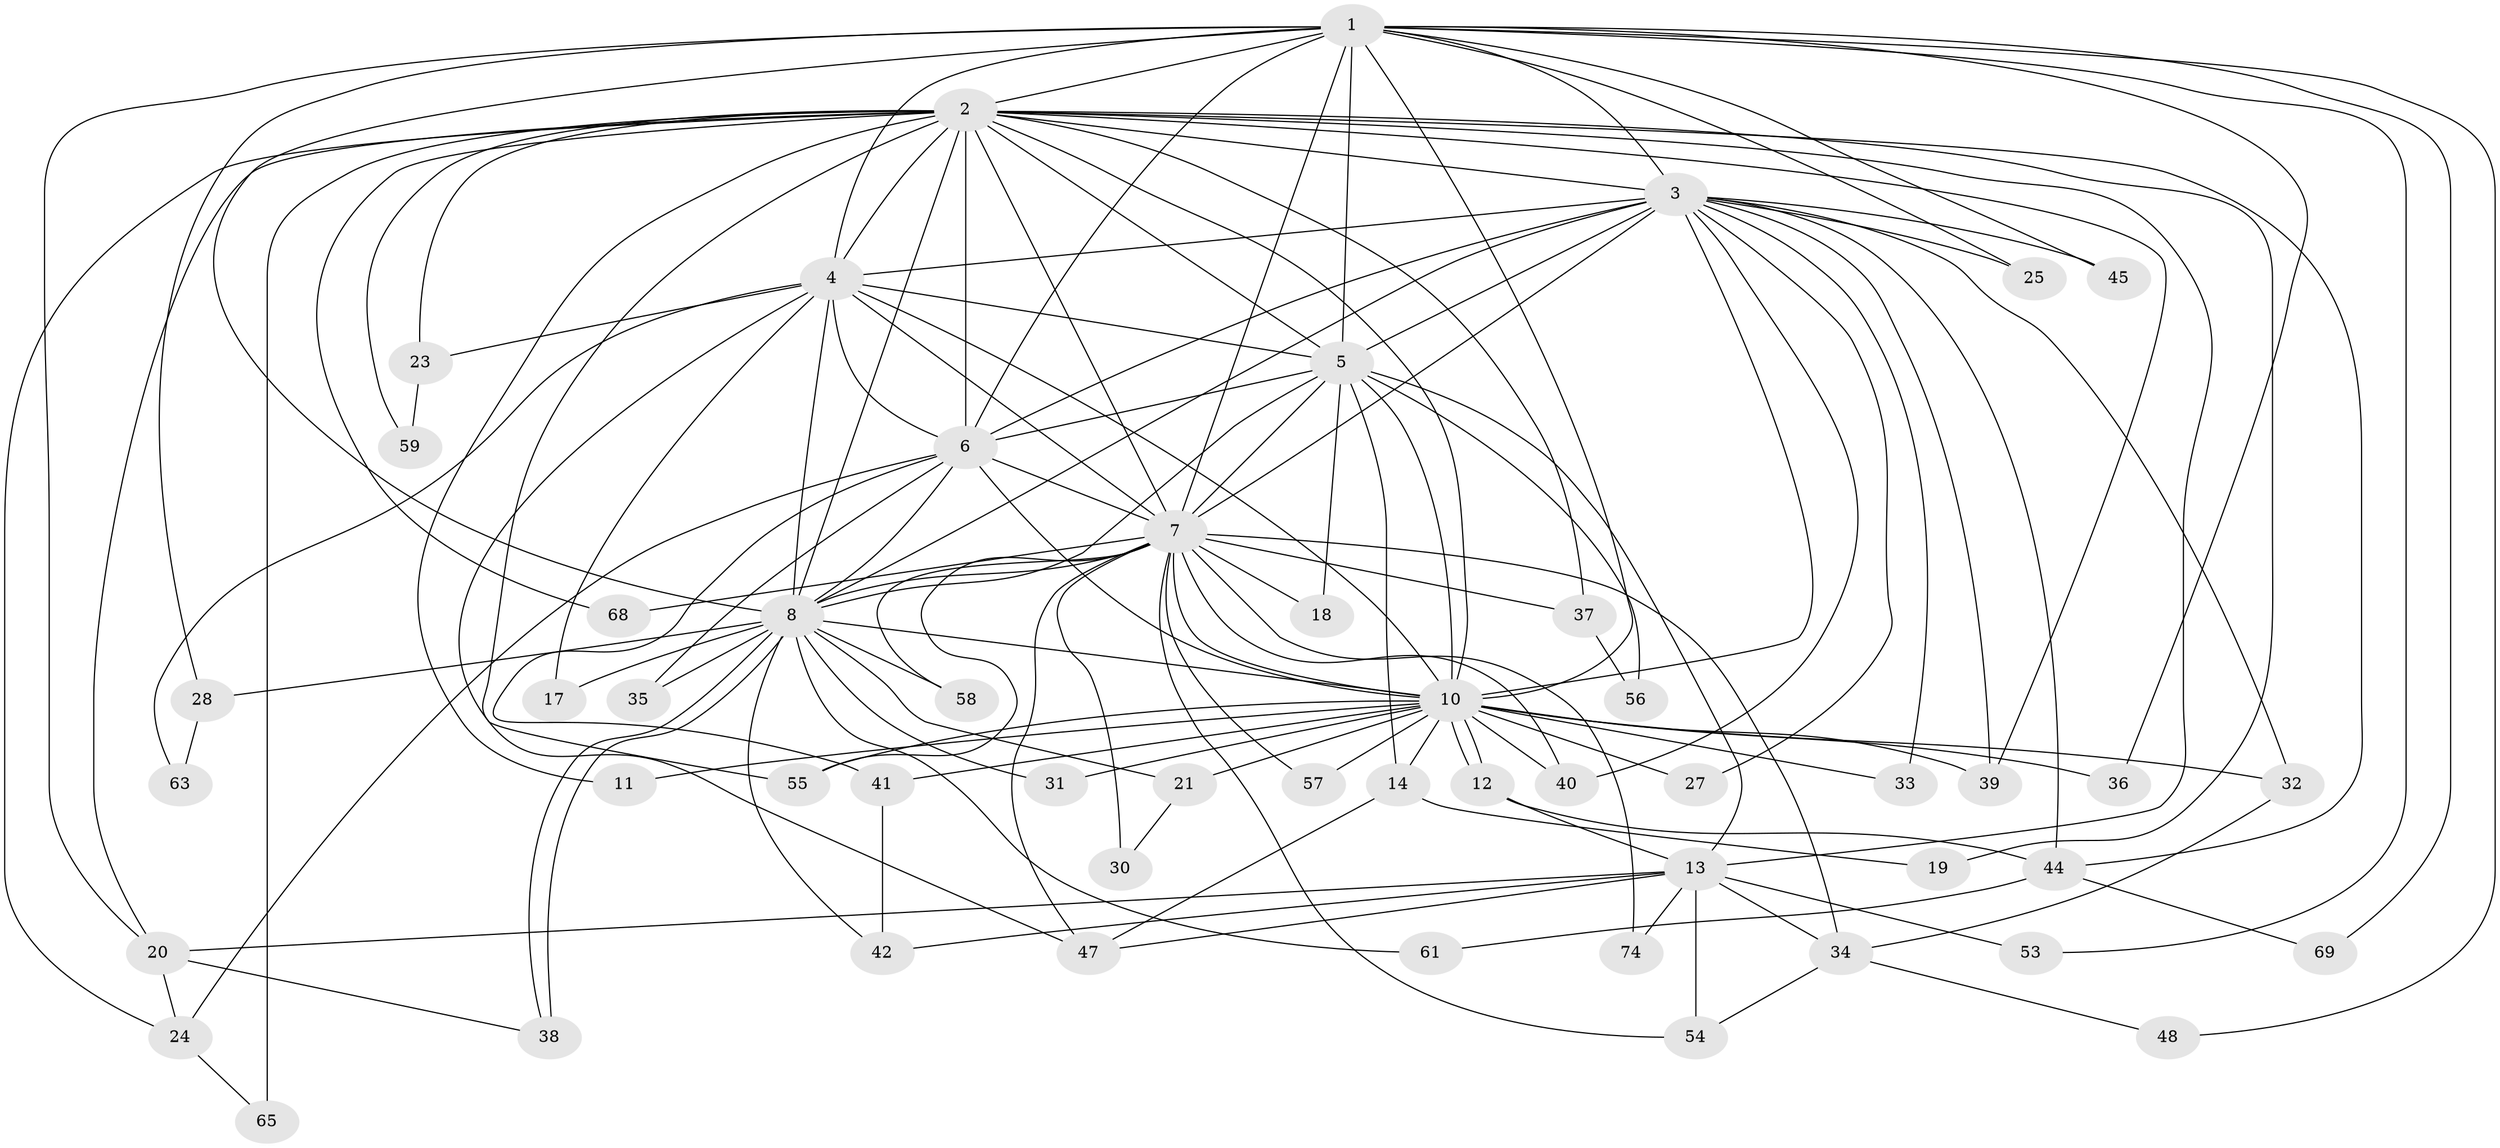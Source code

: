 // Generated by graph-tools (version 1.1) at 2025/51/02/27/25 19:51:41]
// undirected, 53 vertices, 137 edges
graph export_dot {
graph [start="1"]
  node [color=gray90,style=filled];
  1 [super="+16"];
  2 [super="+71"];
  3 [super="+46"];
  4 [super="+26"];
  5 [super="+49"];
  6 [super="+9"];
  7 [super="+15"];
  8 [super="+73"];
  10 [super="+22"];
  11;
  12;
  13 [super="+29"];
  14 [super="+50"];
  17;
  18;
  19;
  20;
  21;
  23;
  24 [super="+43"];
  25;
  27;
  28;
  30 [super="+51"];
  31;
  32;
  33;
  34 [super="+70"];
  35;
  36;
  37;
  38 [super="+67"];
  39 [super="+62"];
  40;
  41;
  42 [super="+72"];
  44 [super="+52"];
  45;
  47 [super="+60"];
  48;
  53;
  54 [super="+66"];
  55 [super="+64"];
  56;
  57;
  58;
  59;
  61;
  63;
  65;
  68;
  69;
  74;
  1 -- 2;
  1 -- 3;
  1 -- 4;
  1 -- 5 [weight=2];
  1 -- 6 [weight=2];
  1 -- 7;
  1 -- 8;
  1 -- 10;
  1 -- 25;
  1 -- 45;
  1 -- 48;
  1 -- 53;
  1 -- 69;
  1 -- 20;
  1 -- 36;
  1 -- 28;
  2 -- 3;
  2 -- 4;
  2 -- 5;
  2 -- 6 [weight=2];
  2 -- 7;
  2 -- 8;
  2 -- 10;
  2 -- 11;
  2 -- 13;
  2 -- 19;
  2 -- 20;
  2 -- 23;
  2 -- 24;
  2 -- 37;
  2 -- 44;
  2 -- 55;
  2 -- 59;
  2 -- 65 [weight=2];
  2 -- 68;
  2 -- 39;
  3 -- 4 [weight=2];
  3 -- 5;
  3 -- 6 [weight=2];
  3 -- 7;
  3 -- 8;
  3 -- 10;
  3 -- 25;
  3 -- 27;
  3 -- 32;
  3 -- 33;
  3 -- 39;
  3 -- 45;
  3 -- 40;
  3 -- 44;
  4 -- 5;
  4 -- 6 [weight=2];
  4 -- 7;
  4 -- 8;
  4 -- 10;
  4 -- 17;
  4 -- 23;
  4 -- 47;
  4 -- 63;
  5 -- 6 [weight=2];
  5 -- 7;
  5 -- 8 [weight=2];
  5 -- 10;
  5 -- 14;
  5 -- 18;
  5 -- 56;
  5 -- 13;
  6 -- 7 [weight=2];
  6 -- 8 [weight=2];
  6 -- 10 [weight=2];
  6 -- 41;
  6 -- 35;
  6 -- 24;
  7 -- 8 [weight=2];
  7 -- 10;
  7 -- 30 [weight=2];
  7 -- 37;
  7 -- 40;
  7 -- 55;
  7 -- 57;
  7 -- 68;
  7 -- 74;
  7 -- 18;
  7 -- 58;
  7 -- 34;
  7 -- 47;
  7 -- 54;
  8 -- 10 [weight=2];
  8 -- 17;
  8 -- 21;
  8 -- 28;
  8 -- 31;
  8 -- 35;
  8 -- 38;
  8 -- 38;
  8 -- 58;
  8 -- 61;
  8 -- 42;
  10 -- 11;
  10 -- 12;
  10 -- 12;
  10 -- 14;
  10 -- 21;
  10 -- 27;
  10 -- 31;
  10 -- 32;
  10 -- 33;
  10 -- 36;
  10 -- 39;
  10 -- 40;
  10 -- 41;
  10 -- 57;
  10 -- 55;
  12 -- 13;
  12 -- 44;
  13 -- 34;
  13 -- 47;
  13 -- 54;
  13 -- 74;
  13 -- 42;
  13 -- 53;
  13 -- 20;
  14 -- 19;
  14 -- 47;
  20 -- 24;
  20 -- 38;
  21 -- 30;
  23 -- 59;
  24 -- 65;
  28 -- 63;
  32 -- 34;
  34 -- 48;
  34 -- 54;
  37 -- 56;
  41 -- 42;
  44 -- 61;
  44 -- 69;
}
